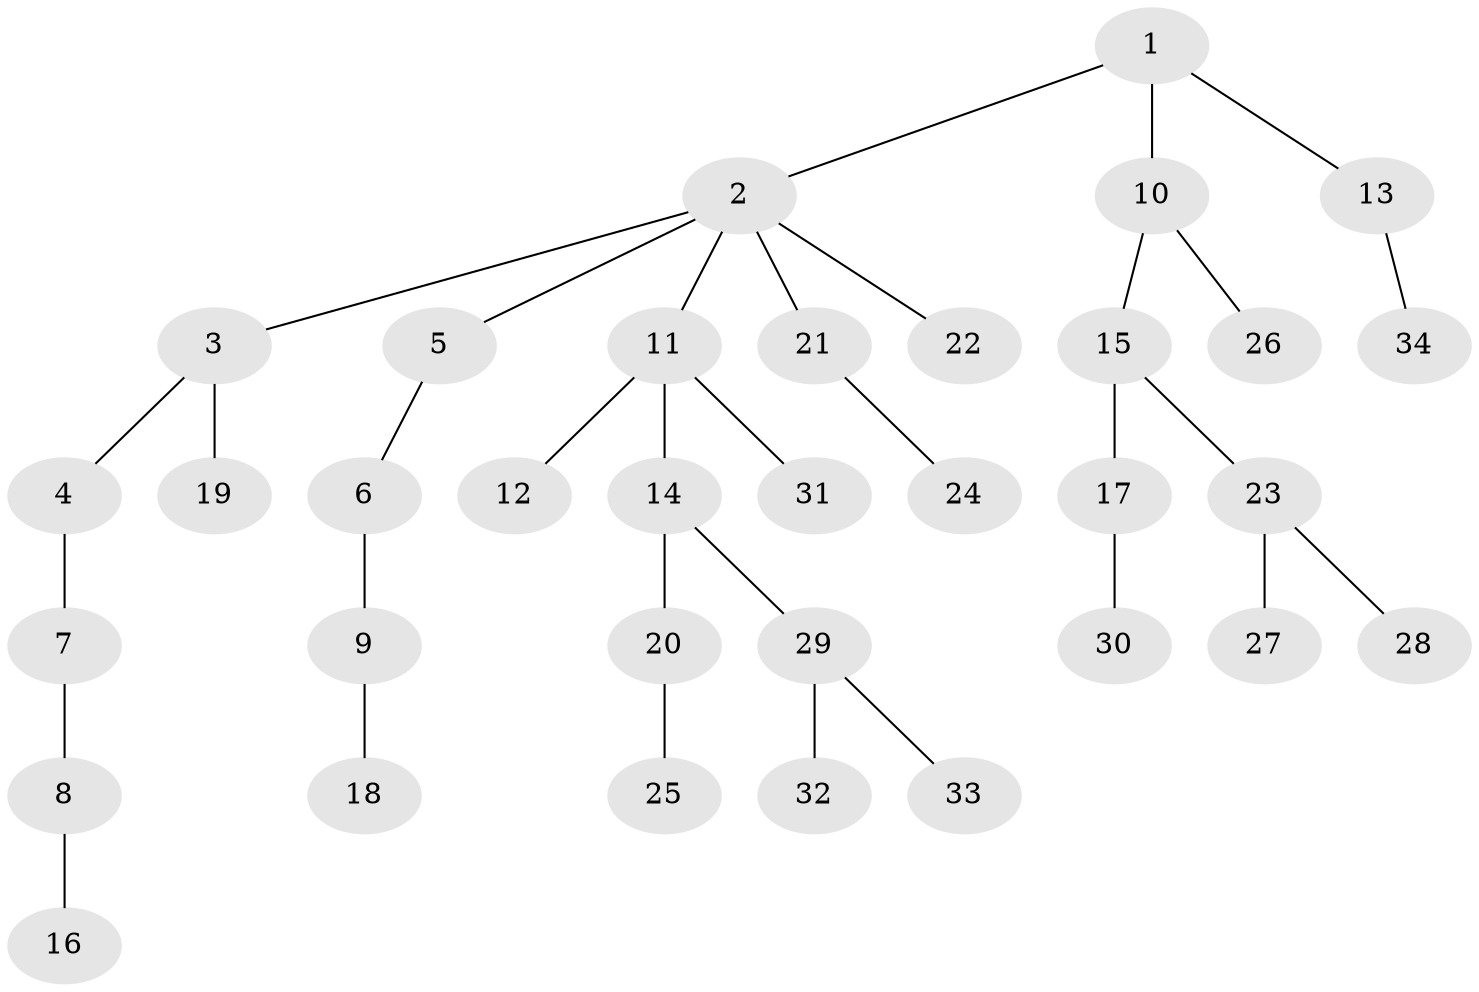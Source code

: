 // original degree distribution, {5: 0.06172839506172839, 3: 0.1728395061728395, 1: 0.48148148148148145, 2: 0.2345679012345679, 4: 0.04938271604938271}
// Generated by graph-tools (version 1.1) at 2025/51/03/04/25 22:51:58]
// undirected, 34 vertices, 33 edges
graph export_dot {
  node [color=gray90,style=filled];
  1;
  2;
  3;
  4;
  5;
  6;
  7;
  8;
  9;
  10;
  11;
  12;
  13;
  14;
  15;
  16;
  17;
  18;
  19;
  20;
  21;
  22;
  23;
  24;
  25;
  26;
  27;
  28;
  29;
  30;
  31;
  32;
  33;
  34;
  1 -- 2 [weight=1.0];
  1 -- 10 [weight=1.0];
  1 -- 13 [weight=1.0];
  2 -- 3 [weight=1.0];
  2 -- 5 [weight=1.0];
  2 -- 11 [weight=1.0];
  2 -- 21 [weight=1.0];
  2 -- 22 [weight=1.0];
  3 -- 4 [weight=1.0];
  3 -- 19 [weight=1.0];
  4 -- 7 [weight=1.0];
  5 -- 6 [weight=1.0];
  6 -- 9 [weight=1.0];
  7 -- 8 [weight=2.0];
  8 -- 16 [weight=1.0];
  9 -- 18 [weight=3.0];
  10 -- 15 [weight=1.0];
  10 -- 26 [weight=1.0];
  11 -- 12 [weight=1.0];
  11 -- 14 [weight=1.0];
  11 -- 31 [weight=1.0];
  13 -- 34 [weight=1.0];
  14 -- 20 [weight=2.0];
  14 -- 29 [weight=1.0];
  15 -- 17 [weight=1.0];
  15 -- 23 [weight=1.0];
  17 -- 30 [weight=1.0];
  20 -- 25 [weight=1.0];
  21 -- 24 [weight=1.0];
  23 -- 27 [weight=1.0];
  23 -- 28 [weight=1.0];
  29 -- 32 [weight=1.0];
  29 -- 33 [weight=1.0];
}
